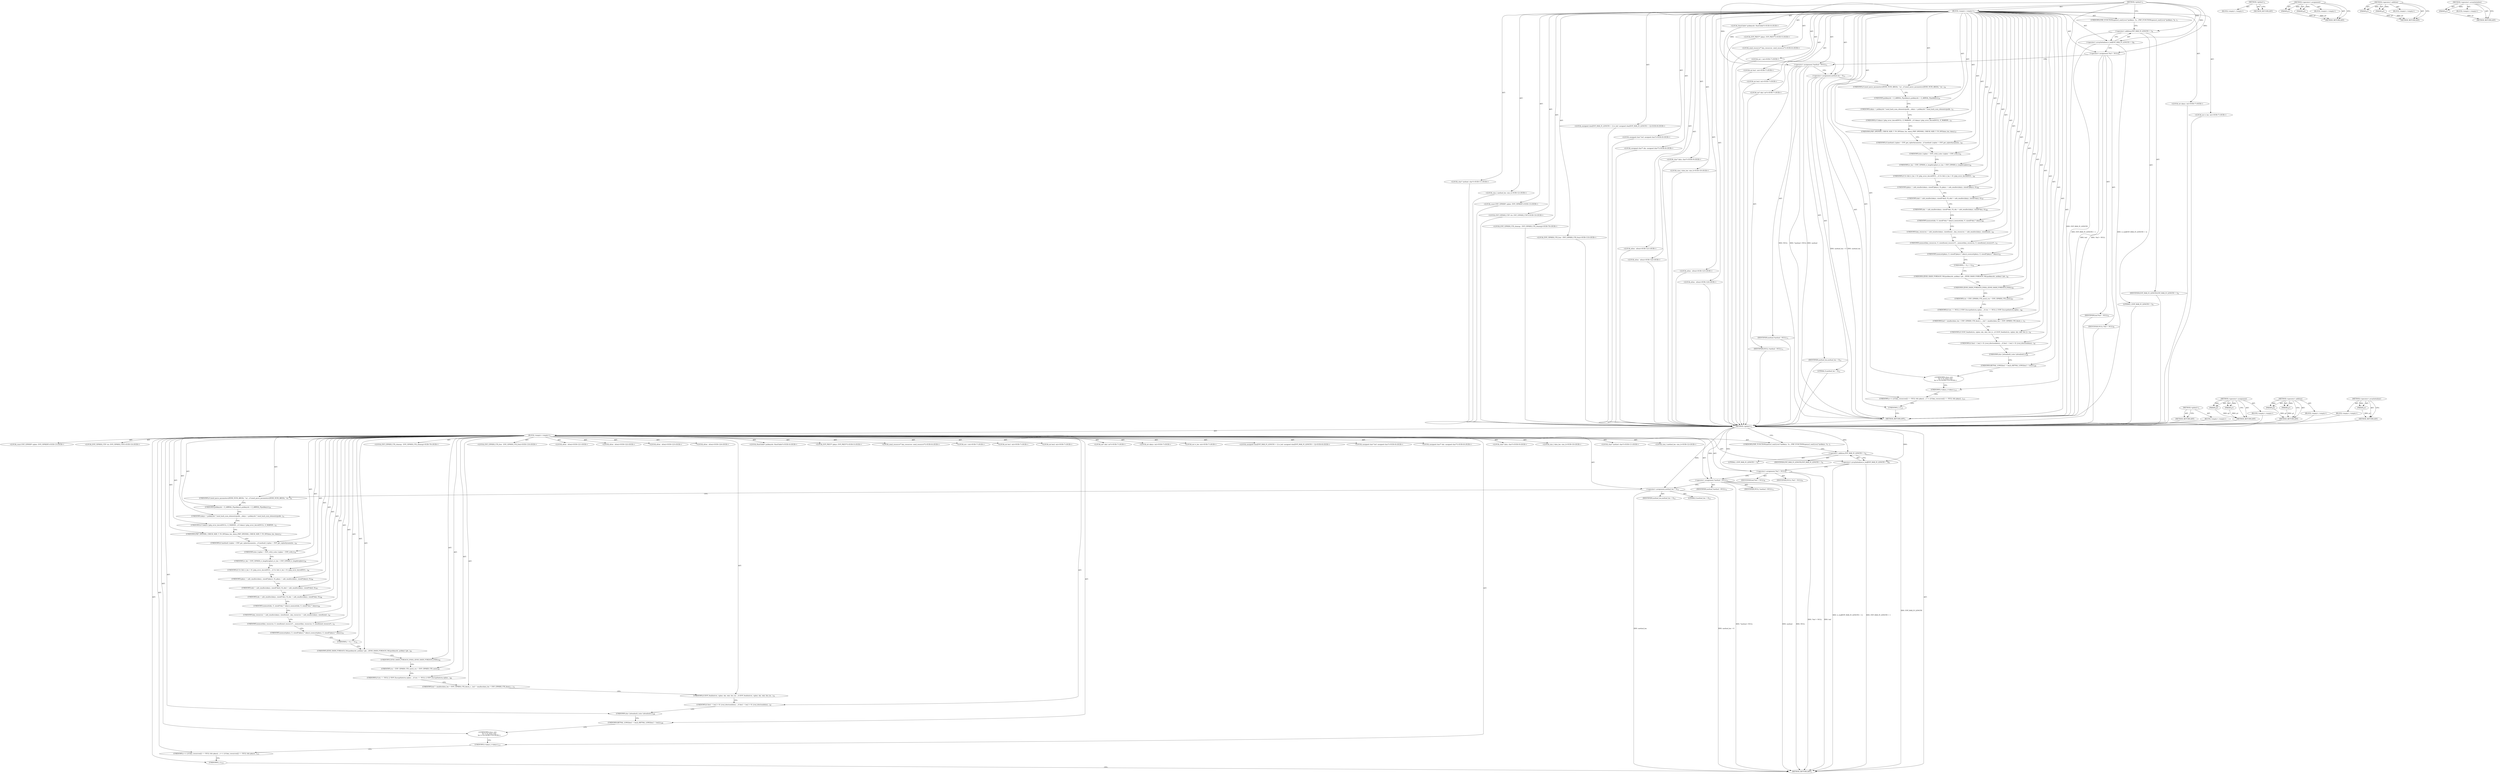 digraph "&lt;operator&gt;.arrayInitializer" {
vulnerable_6 [label=<(METHOD,&lt;global&gt;)<SUB>1</SUB>>];
vulnerable_7 [label=<(BLOCK,&lt;empty&gt;,&lt;empty&gt;)<SUB>1</SUB>>];
vulnerable_8 [label=<(UNKNOWN,PHP_FUNCTION(openssl_seal)
{
	zval *pubkeys, *p...,PHP_FUNCTION(openssl_seal)
{
	zval *pubkeys, *p...)<SUB>1</SUB>>];
vulnerable_9 [label="<(LOCAL,HashTable* pubkeysht: HashTable*)<SUB>4</SUB>>"];
vulnerable_10 [label="<(LOCAL,EVP_PKEY** pkeys: EVP_PKEY**)<SUB>5</SUB>>"];
vulnerable_11 [label="<(LOCAL,zend_resource** key_resources: zend_resource**)<SUB>6</SUB>>"];
vulnerable_12 [label="<(LOCAL,int i: int)<SUB>7</SUB>>"];
vulnerable_13 [label="<(LOCAL,int len1: int)<SUB>7</SUB>>"];
vulnerable_14 [label="<(LOCAL,int len2: int)<SUB>7</SUB>>"];
vulnerable_15 [label="<(LOCAL,int* eksl: int*)<SUB>7</SUB>>"];
vulnerable_16 [label="<(LOCAL,int nkeys: int)<SUB>7</SUB>>"];
vulnerable_17 [label="<(LOCAL,int iv_len: int)<SUB>7</SUB>>"];
vulnerable_18 [label="<(LOCAL,unsigned char[EVP_MAX_IV_LENGTH + 1] iv_buf: unsigned char[EVP_MAX_IV_LENGTH + 1])<SUB>8</SUB>>"];
vulnerable_19 [label="<(LOCAL,unsigned char* buf: unsigned char*)<SUB>8</SUB>>"];
vulnerable_20 [label="<(LOCAL,unsigned char** eks: unsigned char**)<SUB>8</SUB>>"];
vulnerable_21 [label=<(&lt;operator&gt;.arrayInitializer,iv_buf[EVP_MAX_IV_LENGTH + 1])<SUB>8</SUB>>];
vulnerable_22 [label=<(&lt;operator&gt;.addition,EVP_MAX_IV_LENGTH + 1)<SUB>8</SUB>>];
vulnerable_23 [label=<(IDENTIFIER,EVP_MAX_IV_LENGTH,EVP_MAX_IV_LENGTH + 1)<SUB>8</SUB>>];
vulnerable_24 [label=<(LITERAL,1,EVP_MAX_IV_LENGTH + 1)<SUB>8</SUB>>];
vulnerable_25 [label=<(&lt;operator&gt;.assignment,*buf = NULL)<SUB>8</SUB>>];
vulnerable_26 [label=<(IDENTIFIER,buf,*buf = NULL)<SUB>8</SUB>>];
vulnerable_27 [label=<(IDENTIFIER,NULL,*buf = NULL)<SUB>8</SUB>>];
vulnerable_28 [label="<(LOCAL,char* data: char*)<SUB>9</SUB>>"];
vulnerable_29 [label="<(LOCAL,size_t data_len: size_t)<SUB>10</SUB>>"];
vulnerable_30 [label="<(LOCAL,char* method: char*)<SUB>11</SUB>>"];
vulnerable_31 [label=<(&lt;operator&gt;.assignment,*method =NULL)<SUB>11</SUB>>];
vulnerable_32 [label=<(IDENTIFIER,method,*method =NULL)<SUB>11</SUB>>];
vulnerable_33 [label=<(IDENTIFIER,NULL,*method =NULL)<SUB>11</SUB>>];
vulnerable_34 [label="<(LOCAL,size_t method_len: size_t)<SUB>12</SUB>>"];
vulnerable_35 [label=<(&lt;operator&gt;.assignment,method_len = 0)<SUB>12</SUB>>];
vulnerable_36 [label=<(IDENTIFIER,method_len,method_len = 0)<SUB>12</SUB>>];
vulnerable_37 [label=<(LITERAL,0,method_len = 0)<SUB>12</SUB>>];
vulnerable_38 [label="<(LOCAL,const EVP_CIPHER* cipher: EVP_CIPHER*)<SUB>13</SUB>>"];
vulnerable_39 [label="<(LOCAL,EVP_CIPHER_CTX* ctx: EVP_CIPHER_CTX*)<SUB>14</SUB>>"];
vulnerable_40 [label=<(UNKNOWN,if (zend_parse_parameters(ZEND_NUM_ARGS(), &quot;sz/...,if (zend_parse_parameters(ZEND_NUM_ARGS(), &quot;sz/...)<SUB>16</SUB>>];
vulnerable_41 [label=<(UNKNOWN,pubkeysht = Z_ARRVAL_P(pubkeys);,pubkeysht = Z_ARRVAL_P(pubkeys);)<SUB>20</SUB>>];
vulnerable_42 [label=<(UNKNOWN,nkeys = pubkeysht ? zend_hash_num_elements(pubk...,nkeys = pubkeysht ? zend_hash_num_elements(pubk...)<SUB>21</SUB>>];
vulnerable_43 [label=<(UNKNOWN,if (!nkeys) {
		php_error_docref(NULL, E_WARNIN...,if (!nkeys) {
		php_error_docref(NULL, E_WARNIN...)<SUB>22</SUB>>];
vulnerable_44 [label=<(UNKNOWN,PHP_OPENSSL_CHECK_SIZE_T_TO_INT(data_len, data);,PHP_OPENSSL_CHECK_SIZE_T_TO_INT(data_len, data);)<SUB>27</SUB>>];
vulnerable_45 [label=<(UNKNOWN,if (method) {
		cipher = EVP_get_cipherbyname(m...,if (method) {
		cipher = EVP_get_cipherbyname(m...)<SUB>29</SUB>>];
vulnerable_46 [label=<(UNKNOWN,else {
		cipher = EVP_rc4();
	},else {
		cipher = EVP_rc4();
	})<SUB>35</SUB>>];
vulnerable_47 [label=<(UNKNOWN,iv_len = EVP_CIPHER_iv_length(cipher);,iv_len = EVP_CIPHER_iv_length(cipher);)<SUB>39</SUB>>];
vulnerable_48 [label=<(UNKNOWN,if (!iv &amp;&amp; iv_len &gt; 0) {
		php_error_docref(NUL...,if (!iv &amp;&amp; iv_len &gt; 0) {
		php_error_docref(NUL...)<SUB>40</SUB>>];
vulnerable_49 [label=<(UNKNOWN,pkeys = safe_emalloc(nkeys, sizeof(*pkeys), 0);,pkeys = safe_emalloc(nkeys, sizeof(*pkeys), 0);)<SUB>46</SUB>>];
vulnerable_50 [label=<(UNKNOWN,eksl = safe_emalloc(nkeys, sizeof(*eksl), 0);,eksl = safe_emalloc(nkeys, sizeof(*eksl), 0);)<SUB>47</SUB>>];
vulnerable_51 [label=<(UNKNOWN,eks = safe_emalloc(nkeys, sizeof(*eks), 0);,eks = safe_emalloc(nkeys, sizeof(*eks), 0);)<SUB>48</SUB>>];
vulnerable_52 [label=<(UNKNOWN,memset(eks, 0, sizeof(*eks) * nkeys);,memset(eks, 0, sizeof(*eks) * nkeys);)<SUB>49</SUB>>];
vulnerable_53 [label=<(UNKNOWN,key_resources = safe_emalloc(nkeys, sizeof(zend...,key_resources = safe_emalloc(nkeys, sizeof(zend...)<SUB>50</SUB>>];
vulnerable_54 [label=<(UNKNOWN,memset(key_resources, 0, sizeof(zend_resource*)...,memset(key_resources, 0, sizeof(zend_resource*)...)<SUB>51</SUB>>];
vulnerable_55 [label=<(UNKNOWN,memset(pkeys, 0, sizeof(*pkeys) * nkeys);,memset(pkeys, 0, sizeof(*pkeys) * nkeys);)<SUB>52</SUB>>];
vulnerable_56 [label=<(UNKNOWN,i = 0;,i = 0;)<SUB>55</SUB>>];
vulnerable_57 [label=<(UNKNOWN,ZEND_HASH_FOREACH_VAL(pubkeysht, pubkey) {
		pk...,ZEND_HASH_FOREACH_VAL(pubkeysht, pubkey) {
		pk...)<SUB>56</SUB>>];
vulnerable_58 [label=<(UNKNOWN,ZEND_HASH_FOREACH_END();,ZEND_HASH_FOREACH_END();)<SUB>65</SUB>>];
vulnerable_59 [label=<(UNKNOWN,ctx = EVP_CIPHER_CTX_new();,ctx = EVP_CIPHER_CTX_new();)<SUB>67</SUB>>];
vulnerable_60 [label=<(UNKNOWN,if (ctx == NULL || !EVP_EncryptInit(ctx,cipher,...,if (ctx == NULL || !EVP_EncryptInit(ctx,cipher,...)<SUB>68</SUB>>];
vulnerable_61 [label=<(UNKNOWN,buf = emalloc(data_len + EVP_CIPHER_CTX_block_s...,buf = emalloc(data_len + EVP_CIPHER_CTX_block_s...)<SUB>75</SUB>>];
vulnerable_62 [label="<(LOCAL,EVP_CIPHER_CTX_cleanup : EVP_CIPHER_CTX_cleanup)<SUB>76</SUB>>"];
vulnerable_63 [label=<(UNKNOWN,if (!EVP_SealInit(ctx, cipher, eks, eksl, &amp;iv_b...,if (!EVP_SealInit(ctx, cipher, eks, eksl, &amp;iv_b...)<SUB>78</SUB>>];
vulnerable_64 [label=<(UNKNOWN,if (len1 + len2 &gt; 0) {
		zval_dtor(sealdata);
	...,if (len1 + len2 &gt; 0) {
		zval_dtor(sealdata);
	...)<SUB>87</SUB>>];
vulnerable_65 [label=<(UNKNOWN,else {
		efree(buf);
	},else {
		efree(buf);
	})<SUB>106</SUB>>];
vulnerable_66 [label=<(UNKNOWN,RETVAL_LONG(len1 + len2);,RETVAL_LONG(len1 + len2);)<SUB>109</SUB>>];
vulnerable_67 [label="<(LOCAL,EVP_CIPHER_CTX_free : EVP_CIPHER_CTX_free)<SUB>110</SUB>>"];
vulnerable_68 [label="<(UNKNOWN,clean_exit:
	for (i=0;,clean_exit:
	for (i=0;)<SUB>112</SUB>>"];
vulnerable_69 [label=<(UNKNOWN,i&lt;nkeys;,i&lt;nkeys;)<SUB>113</SUB>>];
vulnerable_70 [label=<(UNKNOWN,i++) {
		if (key_resources[i] == NULL &amp;&amp; pkeys[...,i++) {
		if (key_resources[i] == NULL &amp;&amp; pkeys[...)<SUB>113</SUB>>];
vulnerable_71 [label="<(LOCAL,efree : efree)<SUB>121</SUB>>"];
vulnerable_72 [label="<(LOCAL,efree : efree)<SUB>122</SUB>>"];
vulnerable_73 [label="<(LOCAL,efree : efree)<SUB>123</SUB>>"];
vulnerable_74 [label="<(LOCAL,efree : efree)<SUB>124</SUB>>"];
vulnerable_75 [label=<(UNKNOWN,},})<SUB>125</SUB>>];
vulnerable_76 [label=<(METHOD_RETURN,ANY)<SUB>1</SUB>>];
vulnerable_111 [label=<(METHOD,&lt;global&gt;)<SUB>1</SUB>>];
vulnerable_112 [label=<(BLOCK,&lt;empty&gt;,&lt;empty&gt;)>];
vulnerable_113 [label=<(METHOD_RETURN,ANY)>];
vulnerable_126 [label=<(METHOD,&lt;operator&gt;.assignment)>];
vulnerable_127 [label=<(PARAM,p1)>];
vulnerable_128 [label=<(PARAM,p2)>];
vulnerable_129 [label=<(BLOCK,&lt;empty&gt;,&lt;empty&gt;)>];
vulnerable_130 [label=<(METHOD_RETURN,ANY)>];
vulnerable_121 [label=<(METHOD,&lt;operator&gt;.addition)>];
vulnerable_122 [label=<(PARAM,p1)>];
vulnerable_123 [label=<(PARAM,p2)>];
vulnerable_124 [label=<(BLOCK,&lt;empty&gt;,&lt;empty&gt;)>];
vulnerable_125 [label=<(METHOD_RETURN,ANY)>];
vulnerable_117 [label=<(METHOD,&lt;operator&gt;.arrayInitializer)>];
vulnerable_118 [label=<(PARAM,p1)>];
vulnerable_119 [label=<(BLOCK,&lt;empty&gt;,&lt;empty&gt;)>];
vulnerable_120 [label=<(METHOD_RETURN,ANY)>];
fixed_6 [label=<(METHOD,&lt;global&gt;)<SUB>1</SUB>>];
fixed_7 [label=<(BLOCK,&lt;empty&gt;,&lt;empty&gt;)<SUB>1</SUB>>];
fixed_8 [label=<(UNKNOWN,PHP_FUNCTION(openssl_seal)
{
	zval *pubkeys, *p...,PHP_FUNCTION(openssl_seal)
{
	zval *pubkeys, *p...)<SUB>1</SUB>>];
fixed_9 [label="<(LOCAL,HashTable* pubkeysht: HashTable*)<SUB>4</SUB>>"];
fixed_10 [label="<(LOCAL,EVP_PKEY** pkeys: EVP_PKEY**)<SUB>5</SUB>>"];
fixed_11 [label="<(LOCAL,zend_resource** key_resources: zend_resource**)<SUB>6</SUB>>"];
fixed_12 [label="<(LOCAL,int i: int)<SUB>7</SUB>>"];
fixed_13 [label="<(LOCAL,int len1: int)<SUB>7</SUB>>"];
fixed_14 [label="<(LOCAL,int len2: int)<SUB>7</SUB>>"];
fixed_15 [label="<(LOCAL,int* eksl: int*)<SUB>7</SUB>>"];
fixed_16 [label="<(LOCAL,int nkeys: int)<SUB>7</SUB>>"];
fixed_17 [label="<(LOCAL,int iv_len: int)<SUB>7</SUB>>"];
fixed_18 [label="<(LOCAL,unsigned char[EVP_MAX_IV_LENGTH + 1] iv_buf: unsigned char[EVP_MAX_IV_LENGTH + 1])<SUB>8</SUB>>"];
fixed_19 [label="<(LOCAL,unsigned char* buf: unsigned char*)<SUB>8</SUB>>"];
fixed_20 [label="<(LOCAL,unsigned char** eks: unsigned char**)<SUB>8</SUB>>"];
fixed_21 [label=<(&lt;operator&gt;.arrayInitializer,iv_buf[EVP_MAX_IV_LENGTH + 1])<SUB>8</SUB>>];
fixed_22 [label=<(&lt;operator&gt;.addition,EVP_MAX_IV_LENGTH + 1)<SUB>8</SUB>>];
fixed_23 [label=<(IDENTIFIER,EVP_MAX_IV_LENGTH,EVP_MAX_IV_LENGTH + 1)<SUB>8</SUB>>];
fixed_24 [label=<(LITERAL,1,EVP_MAX_IV_LENGTH + 1)<SUB>8</SUB>>];
fixed_25 [label=<(&lt;operator&gt;.assignment,*buf = NULL)<SUB>8</SUB>>];
fixed_26 [label=<(IDENTIFIER,buf,*buf = NULL)<SUB>8</SUB>>];
fixed_27 [label=<(IDENTIFIER,NULL,*buf = NULL)<SUB>8</SUB>>];
fixed_28 [label="<(LOCAL,char* data: char*)<SUB>9</SUB>>"];
fixed_29 [label="<(LOCAL,size_t data_len: size_t)<SUB>10</SUB>>"];
fixed_30 [label="<(LOCAL,char* method: char*)<SUB>11</SUB>>"];
fixed_31 [label=<(&lt;operator&gt;.assignment,*method =NULL)<SUB>11</SUB>>];
fixed_32 [label=<(IDENTIFIER,method,*method =NULL)<SUB>11</SUB>>];
fixed_33 [label=<(IDENTIFIER,NULL,*method =NULL)<SUB>11</SUB>>];
fixed_34 [label="<(LOCAL,size_t method_len: size_t)<SUB>12</SUB>>"];
fixed_35 [label=<(&lt;operator&gt;.assignment,method_len = 0)<SUB>12</SUB>>];
fixed_36 [label=<(IDENTIFIER,method_len,method_len = 0)<SUB>12</SUB>>];
fixed_37 [label=<(LITERAL,0,method_len = 0)<SUB>12</SUB>>];
fixed_38 [label="<(LOCAL,const EVP_CIPHER* cipher: EVP_CIPHER*)<SUB>13</SUB>>"];
fixed_39 [label="<(LOCAL,EVP_CIPHER_CTX* ctx: EVP_CIPHER_CTX*)<SUB>14</SUB>>"];
fixed_40 [label=<(UNKNOWN,if (zend_parse_parameters(ZEND_NUM_ARGS(), &quot;sz/...,if (zend_parse_parameters(ZEND_NUM_ARGS(), &quot;sz/...)<SUB>16</SUB>>];
fixed_41 [label=<(UNKNOWN,pubkeysht = Z_ARRVAL_P(pubkeys);,pubkeysht = Z_ARRVAL_P(pubkeys);)<SUB>20</SUB>>];
fixed_42 [label=<(UNKNOWN,nkeys = pubkeysht ? zend_hash_num_elements(pubk...,nkeys = pubkeysht ? zend_hash_num_elements(pubk...)<SUB>21</SUB>>];
fixed_43 [label=<(UNKNOWN,if (!nkeys) {
		php_error_docref(NULL, E_WARNIN...,if (!nkeys) {
		php_error_docref(NULL, E_WARNIN...)<SUB>22</SUB>>];
fixed_44 [label=<(UNKNOWN,PHP_OPENSSL_CHECK_SIZE_T_TO_INT(data_len, data);,PHP_OPENSSL_CHECK_SIZE_T_TO_INT(data_len, data);)<SUB>27</SUB>>];
fixed_45 [label=<(UNKNOWN,if (method) {
		cipher = EVP_get_cipherbyname(m...,if (method) {
		cipher = EVP_get_cipherbyname(m...)<SUB>29</SUB>>];
fixed_46 [label=<(UNKNOWN,else {
		cipher = EVP_rc4();
	},else {
		cipher = EVP_rc4();
	})<SUB>35</SUB>>];
fixed_47 [label=<(UNKNOWN,iv_len = EVP_CIPHER_iv_length(cipher);,iv_len = EVP_CIPHER_iv_length(cipher);)<SUB>39</SUB>>];
fixed_48 [label=<(UNKNOWN,if (!iv &amp;&amp; iv_len &gt; 0) {
		php_error_docref(NUL...,if (!iv &amp;&amp; iv_len &gt; 0) {
		php_error_docref(NUL...)<SUB>40</SUB>>];
fixed_49 [label=<(UNKNOWN,pkeys = safe_emalloc(nkeys, sizeof(*pkeys), 0);,pkeys = safe_emalloc(nkeys, sizeof(*pkeys), 0);)<SUB>46</SUB>>];
fixed_50 [label=<(UNKNOWN,eksl = safe_emalloc(nkeys, sizeof(*eksl), 0);,eksl = safe_emalloc(nkeys, sizeof(*eksl), 0);)<SUB>47</SUB>>];
fixed_51 [label=<(UNKNOWN,eks = safe_emalloc(nkeys, sizeof(*eks), 0);,eks = safe_emalloc(nkeys, sizeof(*eks), 0);)<SUB>48</SUB>>];
fixed_52 [label=<(UNKNOWN,memset(eks, 0, sizeof(*eks) * nkeys);,memset(eks, 0, sizeof(*eks) * nkeys);)<SUB>49</SUB>>];
fixed_53 [label=<(UNKNOWN,key_resources = safe_emalloc(nkeys, sizeof(zend...,key_resources = safe_emalloc(nkeys, sizeof(zend...)<SUB>50</SUB>>];
fixed_54 [label=<(UNKNOWN,memset(key_resources, 0, sizeof(zend_resource*)...,memset(key_resources, 0, sizeof(zend_resource*)...)<SUB>51</SUB>>];
fixed_55 [label=<(UNKNOWN,memset(pkeys, 0, sizeof(*pkeys) * nkeys);,memset(pkeys, 0, sizeof(*pkeys) * nkeys);)<SUB>52</SUB>>];
fixed_56 [label=<(UNKNOWN,i = 0;,i = 0;)<SUB>55</SUB>>];
fixed_57 [label=<(UNKNOWN,ZEND_HASH_FOREACH_VAL(pubkeysht, pubkey) {
		pk...,ZEND_HASH_FOREACH_VAL(pubkeysht, pubkey) {
		pk...)<SUB>56</SUB>>];
fixed_58 [label=<(UNKNOWN,ZEND_HASH_FOREACH_END();,ZEND_HASH_FOREACH_END();)<SUB>65</SUB>>];
fixed_59 [label=<(UNKNOWN,ctx = EVP_CIPHER_CTX_new();,ctx = EVP_CIPHER_CTX_new();)<SUB>67</SUB>>];
fixed_60 [label=<(UNKNOWN,if (ctx == NULL || !EVP_EncryptInit(ctx,cipher,...,if (ctx == NULL || !EVP_EncryptInit(ctx,cipher,...)<SUB>68</SUB>>];
fixed_61 [label=<(UNKNOWN,buf = emalloc(data_len + EVP_CIPHER_CTX_block_s...,buf = emalloc(data_len + EVP_CIPHER_CTX_block_s...)<SUB>75</SUB>>];
fixed_62 [label="<(LOCAL,EVP_CIPHER_CTX_cleanup : EVP_CIPHER_CTX_cleanup)<SUB>76</SUB>>"];
fixed_63 [label=<(UNKNOWN,if (EVP_SealInit(ctx, cipher, eks, eksl, &amp;iv_bu...,if (EVP_SealInit(ctx, cipher, eks, eksl, &amp;iv_bu...)<SUB>78</SUB>>];
fixed_64 [label=<(UNKNOWN,if (len1 + len2 &gt; 0) {
		zval_dtor(sealdata);
	...,if (len1 + len2 &gt; 0) {
		zval_dtor(sealdata);
	...)<SUB>87</SUB>>];
fixed_65 [label=<(UNKNOWN,else {
		efree(buf);
	},else {
		efree(buf);
	})<SUB>106</SUB>>];
fixed_66 [label=<(UNKNOWN,RETVAL_LONG(len1 + len2);,RETVAL_LONG(len1 + len2);)<SUB>109</SUB>>];
fixed_67 [label="<(LOCAL,EVP_CIPHER_CTX_free : EVP_CIPHER_CTX_free)<SUB>110</SUB>>"];
fixed_68 [label="<(UNKNOWN,clean_exit:
	for (i=0;,clean_exit:
	for (i=0;)<SUB>112</SUB>>"];
fixed_69 [label=<(UNKNOWN,i&lt;nkeys;,i&lt;nkeys;)<SUB>113</SUB>>];
fixed_70 [label=<(UNKNOWN,i++) {
		if (key_resources[i] == NULL &amp;&amp; pkeys[...,i++) {
		if (key_resources[i] == NULL &amp;&amp; pkeys[...)<SUB>113</SUB>>];
fixed_71 [label="<(LOCAL,efree : efree)<SUB>121</SUB>>"];
fixed_72 [label="<(LOCAL,efree : efree)<SUB>122</SUB>>"];
fixed_73 [label="<(LOCAL,efree : efree)<SUB>123</SUB>>"];
fixed_74 [label="<(LOCAL,efree : efree)<SUB>124</SUB>>"];
fixed_75 [label=<(UNKNOWN,},})<SUB>125</SUB>>];
fixed_76 [label=<(METHOD_RETURN,ANY)<SUB>1</SUB>>];
fixed_111 [label=<(METHOD,&lt;global&gt;)<SUB>1</SUB>>];
fixed_112 [label=<(BLOCK,&lt;empty&gt;,&lt;empty&gt;)>];
fixed_113 [label=<(METHOD_RETURN,ANY)>];
fixed_126 [label=<(METHOD,&lt;operator&gt;.assignment)>];
fixed_127 [label=<(PARAM,p1)>];
fixed_128 [label=<(PARAM,p2)>];
fixed_129 [label=<(BLOCK,&lt;empty&gt;,&lt;empty&gt;)>];
fixed_130 [label=<(METHOD_RETURN,ANY)>];
fixed_121 [label=<(METHOD,&lt;operator&gt;.addition)>];
fixed_122 [label=<(PARAM,p1)>];
fixed_123 [label=<(PARAM,p2)>];
fixed_124 [label=<(BLOCK,&lt;empty&gt;,&lt;empty&gt;)>];
fixed_125 [label=<(METHOD_RETURN,ANY)>];
fixed_117 [label=<(METHOD,&lt;operator&gt;.arrayInitializer)>];
fixed_118 [label=<(PARAM,p1)>];
fixed_119 [label=<(BLOCK,&lt;empty&gt;,&lt;empty&gt;)>];
fixed_120 [label=<(METHOD_RETURN,ANY)>];
vulnerable_6 -> vulnerable_7  [key=0, label="AST: "];
vulnerable_6 -> vulnerable_76  [key=0, label="AST: "];
vulnerable_6 -> vulnerable_8  [key=0, label="CFG: "];
vulnerable_6 -> vulnerable_25  [key=0, label="DDG: "];
vulnerable_6 -> vulnerable_31  [key=0, label="DDG: "];
vulnerable_6 -> vulnerable_35  [key=0, label="DDG: "];
vulnerable_6 -> vulnerable_21  [key=0, label="DDG: "];
vulnerable_6 -> vulnerable_22  [key=0, label="DDG: "];
vulnerable_7 -> vulnerable_8  [key=0, label="AST: "];
vulnerable_7 -> vulnerable_9  [key=0, label="AST: "];
vulnerable_7 -> vulnerable_10  [key=0, label="AST: "];
vulnerable_7 -> vulnerable_11  [key=0, label="AST: "];
vulnerable_7 -> vulnerable_12  [key=0, label="AST: "];
vulnerable_7 -> vulnerable_13  [key=0, label="AST: "];
vulnerable_7 -> vulnerable_14  [key=0, label="AST: "];
vulnerable_7 -> vulnerable_15  [key=0, label="AST: "];
vulnerable_7 -> vulnerable_16  [key=0, label="AST: "];
vulnerable_7 -> vulnerable_17  [key=0, label="AST: "];
vulnerable_7 -> vulnerable_18  [key=0, label="AST: "];
vulnerable_7 -> vulnerable_19  [key=0, label="AST: "];
vulnerable_7 -> vulnerable_20  [key=0, label="AST: "];
vulnerable_7 -> vulnerable_21  [key=0, label="AST: "];
vulnerable_7 -> vulnerable_25  [key=0, label="AST: "];
vulnerable_7 -> vulnerable_28  [key=0, label="AST: "];
vulnerable_7 -> vulnerable_29  [key=0, label="AST: "];
vulnerable_7 -> vulnerable_30  [key=0, label="AST: "];
vulnerable_7 -> vulnerable_31  [key=0, label="AST: "];
vulnerable_7 -> vulnerable_34  [key=0, label="AST: "];
vulnerable_7 -> vulnerable_35  [key=0, label="AST: "];
vulnerable_7 -> vulnerable_38  [key=0, label="AST: "];
vulnerable_7 -> vulnerable_39  [key=0, label="AST: "];
vulnerable_7 -> vulnerable_40  [key=0, label="AST: "];
vulnerable_7 -> vulnerable_41  [key=0, label="AST: "];
vulnerable_7 -> vulnerable_42  [key=0, label="AST: "];
vulnerable_7 -> vulnerable_43  [key=0, label="AST: "];
vulnerable_7 -> vulnerable_44  [key=0, label="AST: "];
vulnerable_7 -> vulnerable_45  [key=0, label="AST: "];
vulnerable_7 -> vulnerable_46  [key=0, label="AST: "];
vulnerable_7 -> vulnerable_47  [key=0, label="AST: "];
vulnerable_7 -> vulnerable_48  [key=0, label="AST: "];
vulnerable_7 -> vulnerable_49  [key=0, label="AST: "];
vulnerable_7 -> vulnerable_50  [key=0, label="AST: "];
vulnerable_7 -> vulnerable_51  [key=0, label="AST: "];
vulnerable_7 -> vulnerable_52  [key=0, label="AST: "];
vulnerable_7 -> vulnerable_53  [key=0, label="AST: "];
vulnerable_7 -> vulnerable_54  [key=0, label="AST: "];
vulnerable_7 -> vulnerable_55  [key=0, label="AST: "];
vulnerable_7 -> vulnerable_56  [key=0, label="AST: "];
vulnerable_7 -> vulnerable_57  [key=0, label="AST: "];
vulnerable_7 -> vulnerable_58  [key=0, label="AST: "];
vulnerable_7 -> vulnerable_59  [key=0, label="AST: "];
vulnerable_7 -> vulnerable_60  [key=0, label="AST: "];
vulnerable_7 -> vulnerable_61  [key=0, label="AST: "];
vulnerable_7 -> vulnerable_62  [key=0, label="AST: "];
vulnerable_7 -> vulnerable_63  [key=0, label="AST: "];
vulnerable_7 -> vulnerable_64  [key=0, label="AST: "];
vulnerable_7 -> vulnerable_65  [key=0, label="AST: "];
vulnerable_7 -> vulnerable_66  [key=0, label="AST: "];
vulnerable_7 -> vulnerable_67  [key=0, label="AST: "];
vulnerable_7 -> vulnerable_68  [key=0, label="AST: "];
vulnerable_7 -> vulnerable_69  [key=0, label="AST: "];
vulnerable_7 -> vulnerable_70  [key=0, label="AST: "];
vulnerable_7 -> vulnerable_71  [key=0, label="AST: "];
vulnerable_7 -> vulnerable_72  [key=0, label="AST: "];
vulnerable_7 -> vulnerable_73  [key=0, label="AST: "];
vulnerable_7 -> vulnerable_74  [key=0, label="AST: "];
vulnerable_7 -> vulnerable_75  [key=0, label="AST: "];
vulnerable_8 -> vulnerable_22  [key=0, label="CFG: "];
vulnerable_9 -> fixed_6  [key=0];
vulnerable_10 -> fixed_6  [key=0];
vulnerable_11 -> fixed_6  [key=0];
vulnerable_12 -> fixed_6  [key=0];
vulnerable_13 -> fixed_6  [key=0];
vulnerable_14 -> fixed_6  [key=0];
vulnerable_15 -> fixed_6  [key=0];
vulnerable_16 -> fixed_6  [key=0];
vulnerable_17 -> fixed_6  [key=0];
vulnerable_18 -> fixed_6  [key=0];
vulnerable_19 -> fixed_6  [key=0];
vulnerable_20 -> fixed_6  [key=0];
vulnerable_21 -> vulnerable_22  [key=0, label="AST: "];
vulnerable_21 -> vulnerable_25  [key=0, label="CFG: "];
vulnerable_21 -> vulnerable_76  [key=0, label="DDG: EVP_MAX_IV_LENGTH + 1"];
vulnerable_21 -> vulnerable_76  [key=1, label="DDG: iv_buf[EVP_MAX_IV_LENGTH + 1]"];
vulnerable_22 -> vulnerable_23  [key=0, label="AST: "];
vulnerable_22 -> vulnerable_24  [key=0, label="AST: "];
vulnerable_22 -> vulnerable_21  [key=0, label="CFG: "];
vulnerable_22 -> vulnerable_76  [key=0, label="DDG: EVP_MAX_IV_LENGTH"];
vulnerable_23 -> fixed_6  [key=0];
vulnerable_24 -> fixed_6  [key=0];
vulnerable_25 -> vulnerable_26  [key=0, label="AST: "];
vulnerable_25 -> vulnerable_27  [key=0, label="AST: "];
vulnerable_25 -> vulnerable_31  [key=0, label="CFG: "];
vulnerable_25 -> vulnerable_76  [key=0, label="DDG: buf"];
vulnerable_25 -> vulnerable_76  [key=1, label="DDG: *buf = NULL"];
vulnerable_26 -> fixed_6  [key=0];
vulnerable_27 -> fixed_6  [key=0];
vulnerable_28 -> fixed_6  [key=0];
vulnerable_29 -> fixed_6  [key=0];
vulnerable_30 -> fixed_6  [key=0];
vulnerable_31 -> vulnerable_32  [key=0, label="AST: "];
vulnerable_31 -> vulnerable_33  [key=0, label="AST: "];
vulnerable_31 -> vulnerable_35  [key=0, label="CFG: "];
vulnerable_31 -> vulnerable_76  [key=0, label="DDG: method"];
vulnerable_31 -> vulnerable_76  [key=1, label="DDG: NULL"];
vulnerable_31 -> vulnerable_76  [key=2, label="DDG: *method =NULL"];
vulnerable_32 -> fixed_6  [key=0];
vulnerable_33 -> fixed_6  [key=0];
vulnerable_34 -> fixed_6  [key=0];
vulnerable_35 -> vulnerable_36  [key=0, label="AST: "];
vulnerable_35 -> vulnerable_37  [key=0, label="AST: "];
vulnerable_35 -> vulnerable_40  [key=0, label="CFG: "];
vulnerable_35 -> vulnerable_76  [key=0, label="DDG: method_len"];
vulnerable_35 -> vulnerable_76  [key=1, label="DDG: method_len = 0"];
vulnerable_36 -> fixed_6  [key=0];
vulnerable_37 -> fixed_6  [key=0];
vulnerable_38 -> fixed_6  [key=0];
vulnerable_39 -> fixed_6  [key=0];
vulnerable_40 -> vulnerable_41  [key=0, label="CFG: "];
vulnerable_41 -> vulnerable_42  [key=0, label="CFG: "];
vulnerable_42 -> vulnerable_43  [key=0, label="CFG: "];
vulnerable_43 -> vulnerable_44  [key=0, label="CFG: "];
vulnerable_44 -> vulnerable_45  [key=0, label="CFG: "];
vulnerable_45 -> vulnerable_46  [key=0, label="CFG: "];
vulnerable_46 -> vulnerable_47  [key=0, label="CFG: "];
vulnerable_47 -> vulnerable_48  [key=0, label="CFG: "];
vulnerable_48 -> vulnerable_49  [key=0, label="CFG: "];
vulnerable_49 -> vulnerable_50  [key=0, label="CFG: "];
vulnerable_50 -> vulnerable_51  [key=0, label="CFG: "];
vulnerable_51 -> vulnerable_52  [key=0, label="CFG: "];
vulnerable_52 -> vulnerable_53  [key=0, label="CFG: "];
vulnerable_53 -> vulnerable_54  [key=0, label="CFG: "];
vulnerable_54 -> vulnerable_55  [key=0, label="CFG: "];
vulnerable_55 -> vulnerable_56  [key=0, label="CFG: "];
vulnerable_56 -> vulnerable_57  [key=0, label="CFG: "];
vulnerable_57 -> vulnerable_58  [key=0, label="CFG: "];
vulnerable_58 -> vulnerable_59  [key=0, label="CFG: "];
vulnerable_59 -> vulnerable_60  [key=0, label="CFG: "];
vulnerable_60 -> vulnerable_61  [key=0, label="CFG: "];
vulnerable_61 -> vulnerable_63  [key=0, label="CFG: "];
vulnerable_62 -> fixed_6  [key=0];
vulnerable_63 -> vulnerable_64  [key=0, label="CFG: "];
vulnerable_64 -> vulnerable_65  [key=0, label="CFG: "];
vulnerable_65 -> vulnerable_66  [key=0, label="CFG: "];
vulnerable_66 -> vulnerable_68  [key=0, label="CFG: "];
vulnerable_67 -> fixed_6  [key=0];
vulnerable_68 -> vulnerable_69  [key=0, label="CFG: "];
vulnerable_69 -> vulnerable_70  [key=0, label="CFG: "];
vulnerable_70 -> vulnerable_75  [key=0, label="CFG: "];
vulnerable_71 -> fixed_6  [key=0];
vulnerable_72 -> fixed_6  [key=0];
vulnerable_73 -> fixed_6  [key=0];
vulnerable_74 -> fixed_6  [key=0];
vulnerable_75 -> vulnerable_76  [key=0, label="CFG: "];
vulnerable_76 -> fixed_6  [key=0];
vulnerable_111 -> vulnerable_112  [key=0, label="AST: "];
vulnerable_111 -> vulnerable_113  [key=0, label="AST: "];
vulnerable_111 -> vulnerable_113  [key=1, label="CFG: "];
vulnerable_112 -> fixed_6  [key=0];
vulnerable_113 -> fixed_6  [key=0];
vulnerable_126 -> vulnerable_127  [key=0, label="AST: "];
vulnerable_126 -> vulnerable_127  [key=1, label="DDG: "];
vulnerable_126 -> vulnerable_129  [key=0, label="AST: "];
vulnerable_126 -> vulnerable_128  [key=0, label="AST: "];
vulnerable_126 -> vulnerable_128  [key=1, label="DDG: "];
vulnerable_126 -> vulnerable_130  [key=0, label="AST: "];
vulnerable_126 -> vulnerable_130  [key=1, label="CFG: "];
vulnerable_127 -> vulnerable_130  [key=0, label="DDG: p1"];
vulnerable_128 -> vulnerable_130  [key=0, label="DDG: p2"];
vulnerable_129 -> fixed_6  [key=0];
vulnerable_130 -> fixed_6  [key=0];
vulnerable_121 -> vulnerable_122  [key=0, label="AST: "];
vulnerable_121 -> vulnerable_122  [key=1, label="DDG: "];
vulnerable_121 -> vulnerable_124  [key=0, label="AST: "];
vulnerable_121 -> vulnerable_123  [key=0, label="AST: "];
vulnerable_121 -> vulnerable_123  [key=1, label="DDG: "];
vulnerable_121 -> vulnerable_125  [key=0, label="AST: "];
vulnerable_121 -> vulnerable_125  [key=1, label="CFG: "];
vulnerable_122 -> vulnerable_125  [key=0, label="DDG: p1"];
vulnerable_123 -> vulnerable_125  [key=0, label="DDG: p2"];
vulnerable_124 -> fixed_6  [key=0];
vulnerable_125 -> fixed_6  [key=0];
vulnerable_117 -> vulnerable_118  [key=0, label="AST: "];
vulnerable_117 -> vulnerable_118  [key=1, label="DDG: "];
vulnerable_117 -> vulnerable_119  [key=0, label="AST: "];
vulnerable_117 -> vulnerable_120  [key=0, label="AST: "];
vulnerable_117 -> vulnerable_120  [key=1, label="CFG: "];
vulnerable_118 -> vulnerable_120  [key=0, label="DDG: p1"];
vulnerable_119 -> fixed_6  [key=0];
vulnerable_120 -> fixed_6  [key=0];
fixed_6 -> fixed_7  [key=0, label="AST: "];
fixed_6 -> fixed_76  [key=0, label="AST: "];
fixed_6 -> fixed_8  [key=0, label="CFG: "];
fixed_6 -> fixed_25  [key=0, label="DDG: "];
fixed_6 -> fixed_31  [key=0, label="DDG: "];
fixed_6 -> fixed_35  [key=0, label="DDG: "];
fixed_6 -> fixed_21  [key=0, label="DDG: "];
fixed_6 -> fixed_22  [key=0, label="DDG: "];
fixed_7 -> fixed_8  [key=0, label="AST: "];
fixed_7 -> fixed_9  [key=0, label="AST: "];
fixed_7 -> fixed_10  [key=0, label="AST: "];
fixed_7 -> fixed_11  [key=0, label="AST: "];
fixed_7 -> fixed_12  [key=0, label="AST: "];
fixed_7 -> fixed_13  [key=0, label="AST: "];
fixed_7 -> fixed_14  [key=0, label="AST: "];
fixed_7 -> fixed_15  [key=0, label="AST: "];
fixed_7 -> fixed_16  [key=0, label="AST: "];
fixed_7 -> fixed_17  [key=0, label="AST: "];
fixed_7 -> fixed_18  [key=0, label="AST: "];
fixed_7 -> fixed_19  [key=0, label="AST: "];
fixed_7 -> fixed_20  [key=0, label="AST: "];
fixed_7 -> fixed_21  [key=0, label="AST: "];
fixed_7 -> fixed_25  [key=0, label="AST: "];
fixed_7 -> fixed_28  [key=0, label="AST: "];
fixed_7 -> fixed_29  [key=0, label="AST: "];
fixed_7 -> fixed_30  [key=0, label="AST: "];
fixed_7 -> fixed_31  [key=0, label="AST: "];
fixed_7 -> fixed_34  [key=0, label="AST: "];
fixed_7 -> fixed_35  [key=0, label="AST: "];
fixed_7 -> fixed_38  [key=0, label="AST: "];
fixed_7 -> fixed_39  [key=0, label="AST: "];
fixed_7 -> fixed_40  [key=0, label="AST: "];
fixed_7 -> fixed_41  [key=0, label="AST: "];
fixed_7 -> fixed_42  [key=0, label="AST: "];
fixed_7 -> fixed_43  [key=0, label="AST: "];
fixed_7 -> fixed_44  [key=0, label="AST: "];
fixed_7 -> fixed_45  [key=0, label="AST: "];
fixed_7 -> fixed_46  [key=0, label="AST: "];
fixed_7 -> fixed_47  [key=0, label="AST: "];
fixed_7 -> fixed_48  [key=0, label="AST: "];
fixed_7 -> fixed_49  [key=0, label="AST: "];
fixed_7 -> fixed_50  [key=0, label="AST: "];
fixed_7 -> fixed_51  [key=0, label="AST: "];
fixed_7 -> fixed_52  [key=0, label="AST: "];
fixed_7 -> fixed_53  [key=0, label="AST: "];
fixed_7 -> fixed_54  [key=0, label="AST: "];
fixed_7 -> fixed_55  [key=0, label="AST: "];
fixed_7 -> fixed_56  [key=0, label="AST: "];
fixed_7 -> fixed_57  [key=0, label="AST: "];
fixed_7 -> fixed_58  [key=0, label="AST: "];
fixed_7 -> fixed_59  [key=0, label="AST: "];
fixed_7 -> fixed_60  [key=0, label="AST: "];
fixed_7 -> fixed_61  [key=0, label="AST: "];
fixed_7 -> fixed_62  [key=0, label="AST: "];
fixed_7 -> fixed_63  [key=0, label="AST: "];
fixed_7 -> fixed_64  [key=0, label="AST: "];
fixed_7 -> fixed_65  [key=0, label="AST: "];
fixed_7 -> fixed_66  [key=0, label="AST: "];
fixed_7 -> fixed_67  [key=0, label="AST: "];
fixed_7 -> fixed_68  [key=0, label="AST: "];
fixed_7 -> fixed_69  [key=0, label="AST: "];
fixed_7 -> fixed_70  [key=0, label="AST: "];
fixed_7 -> fixed_71  [key=0, label="AST: "];
fixed_7 -> fixed_72  [key=0, label="AST: "];
fixed_7 -> fixed_73  [key=0, label="AST: "];
fixed_7 -> fixed_74  [key=0, label="AST: "];
fixed_7 -> fixed_75  [key=0, label="AST: "];
fixed_8 -> fixed_22  [key=0, label="CFG: "];
fixed_21 -> fixed_22  [key=0, label="AST: "];
fixed_21 -> fixed_25  [key=0, label="CFG: "];
fixed_21 -> fixed_76  [key=0, label="DDG: EVP_MAX_IV_LENGTH + 1"];
fixed_21 -> fixed_76  [key=1, label="DDG: iv_buf[EVP_MAX_IV_LENGTH + 1]"];
fixed_22 -> fixed_23  [key=0, label="AST: "];
fixed_22 -> fixed_24  [key=0, label="AST: "];
fixed_22 -> fixed_21  [key=0, label="CFG: "];
fixed_22 -> fixed_76  [key=0, label="DDG: EVP_MAX_IV_LENGTH"];
fixed_25 -> fixed_26  [key=0, label="AST: "];
fixed_25 -> fixed_27  [key=0, label="AST: "];
fixed_25 -> fixed_31  [key=0, label="CFG: "];
fixed_25 -> fixed_76  [key=0, label="DDG: buf"];
fixed_25 -> fixed_76  [key=1, label="DDG: *buf = NULL"];
fixed_31 -> fixed_32  [key=0, label="AST: "];
fixed_31 -> fixed_33  [key=0, label="AST: "];
fixed_31 -> fixed_35  [key=0, label="CFG: "];
fixed_31 -> fixed_76  [key=0, label="DDG: method"];
fixed_31 -> fixed_76  [key=1, label="DDG: NULL"];
fixed_31 -> fixed_76  [key=2, label="DDG: *method =NULL"];
fixed_35 -> fixed_36  [key=0, label="AST: "];
fixed_35 -> fixed_37  [key=0, label="AST: "];
fixed_35 -> fixed_40  [key=0, label="CFG: "];
fixed_35 -> fixed_76  [key=0, label="DDG: method_len"];
fixed_35 -> fixed_76  [key=1, label="DDG: method_len = 0"];
fixed_40 -> fixed_41  [key=0, label="CFG: "];
fixed_41 -> fixed_42  [key=0, label="CFG: "];
fixed_42 -> fixed_43  [key=0, label="CFG: "];
fixed_43 -> fixed_44  [key=0, label="CFG: "];
fixed_44 -> fixed_45  [key=0, label="CFG: "];
fixed_45 -> fixed_46  [key=0, label="CFG: "];
fixed_46 -> fixed_47  [key=0, label="CFG: "];
fixed_47 -> fixed_48  [key=0, label="CFG: "];
fixed_48 -> fixed_49  [key=0, label="CFG: "];
fixed_49 -> fixed_50  [key=0, label="CFG: "];
fixed_50 -> fixed_51  [key=0, label="CFG: "];
fixed_51 -> fixed_52  [key=0, label="CFG: "];
fixed_52 -> fixed_53  [key=0, label="CFG: "];
fixed_53 -> fixed_54  [key=0, label="CFG: "];
fixed_54 -> fixed_55  [key=0, label="CFG: "];
fixed_55 -> fixed_56  [key=0, label="CFG: "];
fixed_56 -> fixed_57  [key=0, label="CFG: "];
fixed_57 -> fixed_58  [key=0, label="CFG: "];
fixed_58 -> fixed_59  [key=0, label="CFG: "];
fixed_59 -> fixed_60  [key=0, label="CFG: "];
fixed_60 -> fixed_61  [key=0, label="CFG: "];
fixed_61 -> fixed_63  [key=0, label="CFG: "];
fixed_63 -> fixed_64  [key=0, label="CFG: "];
fixed_64 -> fixed_65  [key=0, label="CFG: "];
fixed_65 -> fixed_66  [key=0, label="CFG: "];
fixed_66 -> fixed_68  [key=0, label="CFG: "];
fixed_68 -> fixed_69  [key=0, label="CFG: "];
fixed_69 -> fixed_70  [key=0, label="CFG: "];
fixed_70 -> fixed_75  [key=0, label="CFG: "];
fixed_75 -> fixed_76  [key=0, label="CFG: "];
fixed_111 -> fixed_112  [key=0, label="AST: "];
fixed_111 -> fixed_113  [key=0, label="AST: "];
fixed_111 -> fixed_113  [key=1, label="CFG: "];
fixed_126 -> fixed_127  [key=0, label="AST: "];
fixed_126 -> fixed_127  [key=1, label="DDG: "];
fixed_126 -> fixed_129  [key=0, label="AST: "];
fixed_126 -> fixed_128  [key=0, label="AST: "];
fixed_126 -> fixed_128  [key=1, label="DDG: "];
fixed_126 -> fixed_130  [key=0, label="AST: "];
fixed_126 -> fixed_130  [key=1, label="CFG: "];
fixed_127 -> fixed_130  [key=0, label="DDG: p1"];
fixed_128 -> fixed_130  [key=0, label="DDG: p2"];
fixed_121 -> fixed_122  [key=0, label="AST: "];
fixed_121 -> fixed_122  [key=1, label="DDG: "];
fixed_121 -> fixed_124  [key=0, label="AST: "];
fixed_121 -> fixed_123  [key=0, label="AST: "];
fixed_121 -> fixed_123  [key=1, label="DDG: "];
fixed_121 -> fixed_125  [key=0, label="AST: "];
fixed_121 -> fixed_125  [key=1, label="CFG: "];
fixed_122 -> fixed_125  [key=0, label="DDG: p1"];
fixed_123 -> fixed_125  [key=0, label="DDG: p2"];
fixed_117 -> fixed_118  [key=0, label="AST: "];
fixed_117 -> fixed_118  [key=1, label="DDG: "];
fixed_117 -> fixed_119  [key=0, label="AST: "];
fixed_117 -> fixed_120  [key=0, label="AST: "];
fixed_117 -> fixed_120  [key=1, label="CFG: "];
fixed_118 -> fixed_120  [key=0, label="DDG: p1"];
}
